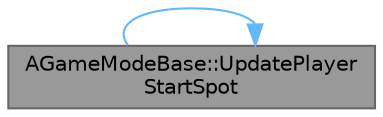 digraph "AGameModeBase::UpdatePlayerStartSpot"
{
 // INTERACTIVE_SVG=YES
 // LATEX_PDF_SIZE
  bgcolor="transparent";
  edge [fontname=Helvetica,fontsize=10,labelfontname=Helvetica,labelfontsize=10];
  node [fontname=Helvetica,fontsize=10,shape=box,height=0.2,width=0.4];
  rankdir="LR";
  Node1 [id="Node000001",label="AGameModeBase::UpdatePlayer\lStartSpot",height=0.2,width=0.4,color="gray40", fillcolor="grey60", style="filled", fontcolor="black",tooltip="Attempts to initialize the 'StartSpot' of the Player."];
  Node1 -> Node1 [id="edge1_Node000001_Node000001",color="steelblue1",style="solid",tooltip=" "];
}
